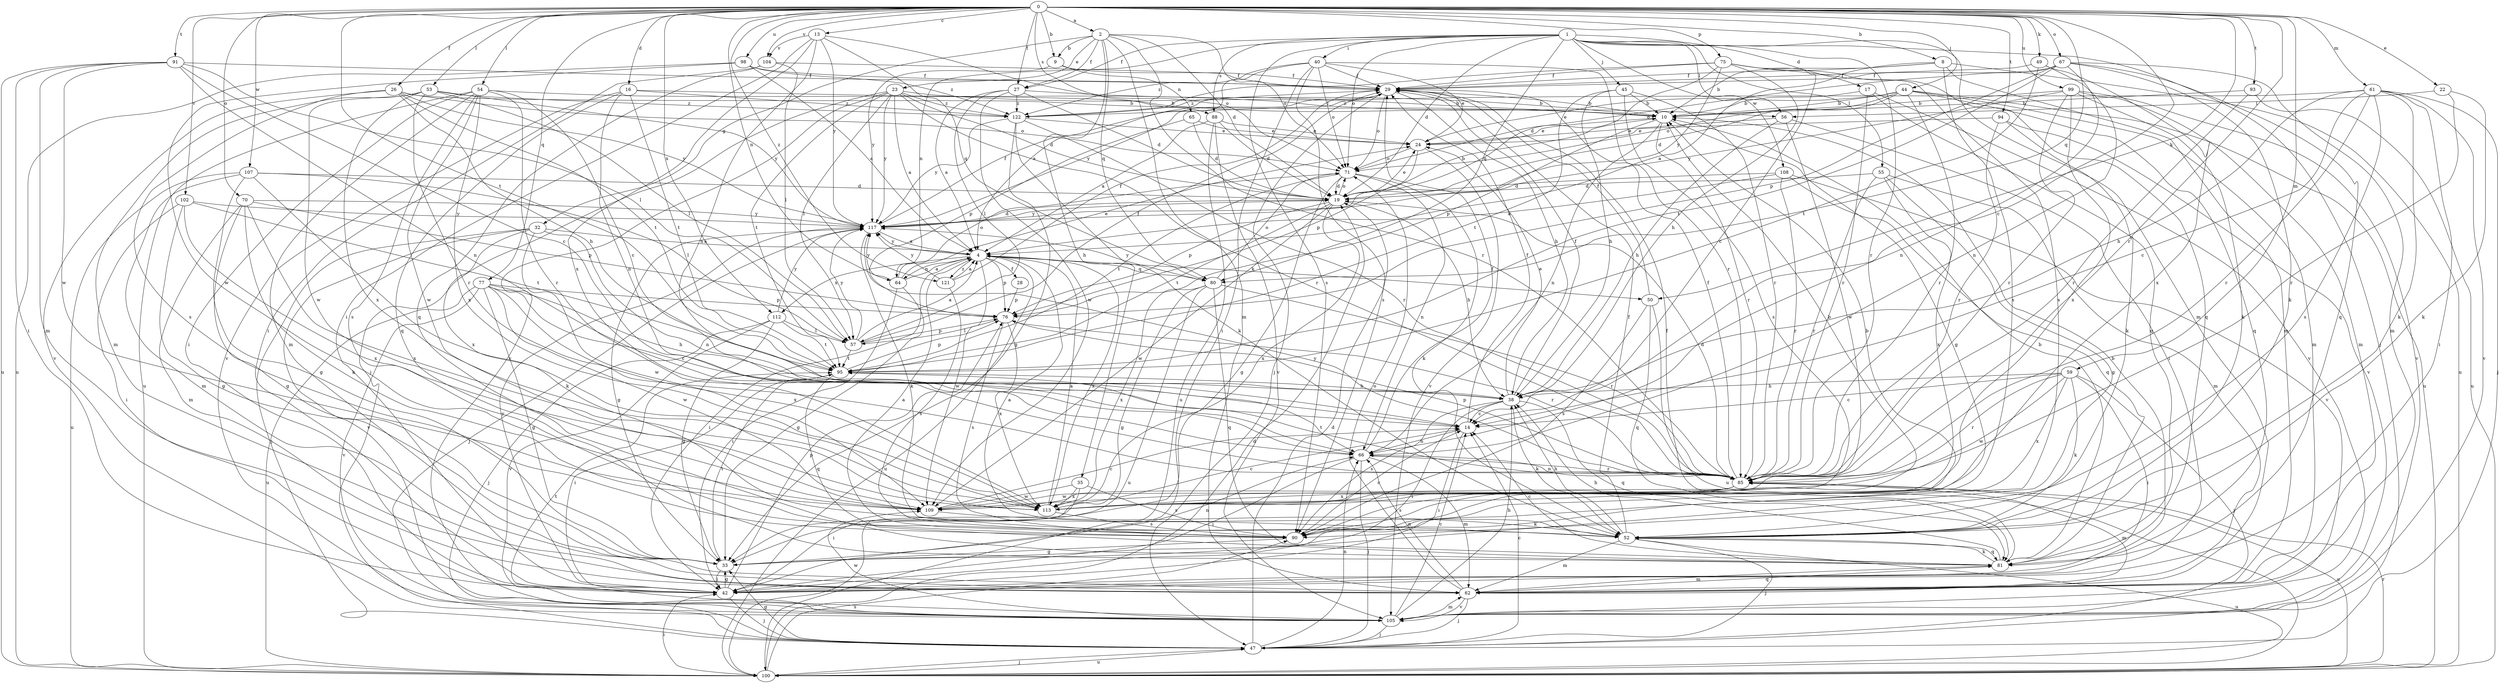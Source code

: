 strict digraph  {
0;
1;
2;
4;
8;
9;
10;
13;
14;
16;
17;
19;
22;
23;
24;
26;
27;
28;
29;
32;
33;
35;
38;
40;
42;
44;
45;
47;
49;
50;
52;
53;
54;
55;
56;
57;
59;
61;
62;
64;
65;
66;
67;
70;
71;
75;
76;
77;
80;
81;
85;
88;
90;
91;
93;
94;
95;
98;
99;
100;
102;
104;
105;
107;
108;
109;
112;
113;
117;
121;
122;
0 -> 2  [label=a];
0 -> 8  [label=b];
0 -> 9  [label=b];
0 -> 13  [label=c];
0 -> 14  [label=c];
0 -> 16  [label=d];
0 -> 22  [label=e];
0 -> 26  [label=f];
0 -> 27  [label=f];
0 -> 44  [label=j];
0 -> 49  [label=k];
0 -> 50  [label=k];
0 -> 53  [label=l];
0 -> 54  [label=l];
0 -> 59  [label=m];
0 -> 61  [label=m];
0 -> 64  [label=n];
0 -> 67  [label=o];
0 -> 70  [label=o];
0 -> 75  [label=p];
0 -> 77  [label=q];
0 -> 80  [label=q];
0 -> 85  [label=r];
0 -> 88  [label=s];
0 -> 91  [label=t];
0 -> 93  [label=t];
0 -> 94  [label=t];
0 -> 95  [label=t];
0 -> 98  [label=u];
0 -> 99  [label=u];
0 -> 102  [label=v];
0 -> 104  [label=v];
0 -> 107  [label=w];
0 -> 112  [label=x];
0 -> 121  [label=z];
1 -> 17  [label=d];
1 -> 19  [label=d];
1 -> 27  [label=f];
1 -> 40  [label=i];
1 -> 45  [label=j];
1 -> 47  [label=j];
1 -> 55  [label=l];
1 -> 56  [label=l];
1 -> 62  [label=m];
1 -> 64  [label=n];
1 -> 71  [label=o];
1 -> 80  [label=q];
1 -> 85  [label=r];
1 -> 88  [label=s];
1 -> 90  [label=s];
1 -> 108  [label=w];
2 -> 9  [label=b];
2 -> 19  [label=d];
2 -> 23  [label=e];
2 -> 27  [label=f];
2 -> 32  [label=g];
2 -> 35  [label=h];
2 -> 62  [label=m];
2 -> 71  [label=o];
2 -> 80  [label=q];
2 -> 85  [label=r];
4 -> 28  [label=f];
4 -> 42  [label=i];
4 -> 50  [label=k];
4 -> 64  [label=n];
4 -> 76  [label=p];
4 -> 80  [label=q];
4 -> 100  [label=u];
4 -> 109  [label=w];
4 -> 112  [label=x];
4 -> 113  [label=x];
4 -> 117  [label=y];
4 -> 121  [label=z];
8 -> 4  [label=a];
8 -> 10  [label=b];
8 -> 29  [label=f];
8 -> 62  [label=m];
8 -> 90  [label=s];
8 -> 100  [label=u];
9 -> 29  [label=f];
9 -> 65  [label=n];
9 -> 117  [label=y];
10 -> 24  [label=e];
10 -> 33  [label=g];
10 -> 66  [label=n];
10 -> 76  [label=p];
10 -> 85  [label=r];
13 -> 42  [label=i];
13 -> 66  [label=n];
13 -> 71  [label=o];
13 -> 80  [label=q];
13 -> 104  [label=v];
13 -> 113  [label=x];
13 -> 117  [label=y];
14 -> 29  [label=f];
14 -> 42  [label=i];
14 -> 66  [label=n];
16 -> 56  [label=l];
16 -> 66  [label=n];
16 -> 81  [label=q];
16 -> 95  [label=t];
16 -> 105  [label=v];
16 -> 122  [label=z];
17 -> 10  [label=b];
17 -> 81  [label=q];
17 -> 85  [label=r];
17 -> 105  [label=v];
19 -> 10  [label=b];
19 -> 24  [label=e];
19 -> 38  [label=h];
19 -> 71  [label=o];
19 -> 76  [label=p];
19 -> 95  [label=t];
19 -> 109  [label=w];
19 -> 113  [label=x];
19 -> 117  [label=y];
22 -> 52  [label=k];
22 -> 56  [label=l];
22 -> 85  [label=r];
23 -> 4  [label=a];
23 -> 10  [label=b];
23 -> 19  [label=d];
23 -> 47  [label=j];
23 -> 57  [label=l];
23 -> 85  [label=r];
23 -> 95  [label=t];
23 -> 105  [label=v];
23 -> 117  [label=y];
23 -> 122  [label=z];
24 -> 71  [label=o];
24 -> 76  [label=p];
24 -> 105  [label=v];
26 -> 10  [label=b];
26 -> 38  [label=h];
26 -> 71  [label=o];
26 -> 90  [label=s];
26 -> 95  [label=t];
26 -> 105  [label=v];
26 -> 117  [label=y];
27 -> 4  [label=a];
27 -> 10  [label=b];
27 -> 19  [label=d];
27 -> 57  [label=l];
27 -> 109  [label=w];
27 -> 122  [label=z];
28 -> 76  [label=p];
29 -> 10  [label=b];
29 -> 38  [label=h];
29 -> 47  [label=j];
29 -> 71  [label=o];
29 -> 117  [label=y];
29 -> 122  [label=z];
32 -> 4  [label=a];
32 -> 47  [label=j];
32 -> 52  [label=k];
32 -> 66  [label=n];
32 -> 105  [label=v];
32 -> 109  [label=w];
33 -> 42  [label=i];
33 -> 66  [label=n];
33 -> 95  [label=t];
35 -> 42  [label=i];
35 -> 90  [label=s];
35 -> 109  [label=w];
35 -> 113  [label=x];
38 -> 14  [label=c];
38 -> 24  [label=e];
38 -> 29  [label=f];
38 -> 42  [label=i];
38 -> 52  [label=k];
38 -> 81  [label=q];
38 -> 90  [label=s];
40 -> 4  [label=a];
40 -> 24  [label=e];
40 -> 29  [label=f];
40 -> 42  [label=i];
40 -> 71  [label=o];
40 -> 85  [label=r];
40 -> 90  [label=s];
40 -> 122  [label=z];
42 -> 10  [label=b];
42 -> 33  [label=g];
42 -> 47  [label=j];
42 -> 76  [label=p];
42 -> 117  [label=y];
44 -> 10  [label=b];
44 -> 19  [label=d];
44 -> 24  [label=e];
44 -> 62  [label=m];
44 -> 71  [label=o];
44 -> 81  [label=q];
44 -> 85  [label=r];
44 -> 100  [label=u];
45 -> 10  [label=b];
45 -> 38  [label=h];
45 -> 85  [label=r];
45 -> 90  [label=s];
45 -> 95  [label=t];
47 -> 14  [label=c];
47 -> 19  [label=d];
47 -> 33  [label=g];
47 -> 66  [label=n];
47 -> 100  [label=u];
49 -> 29  [label=f];
49 -> 66  [label=n];
49 -> 95  [label=t];
49 -> 113  [label=x];
50 -> 29  [label=f];
50 -> 81  [label=q];
50 -> 90  [label=s];
50 -> 100  [label=u];
52 -> 4  [label=a];
52 -> 29  [label=f];
52 -> 38  [label=h];
52 -> 47  [label=j];
52 -> 62  [label=m];
52 -> 81  [label=q];
52 -> 100  [label=u];
53 -> 57  [label=l];
53 -> 62  [label=m];
53 -> 85  [label=r];
53 -> 109  [label=w];
53 -> 113  [label=x];
53 -> 117  [label=y];
53 -> 122  [label=z];
54 -> 10  [label=b];
54 -> 14  [label=c];
54 -> 42  [label=i];
54 -> 62  [label=m];
54 -> 85  [label=r];
54 -> 90  [label=s];
54 -> 100  [label=u];
54 -> 109  [label=w];
54 -> 113  [label=x];
55 -> 19  [label=d];
55 -> 33  [label=g];
55 -> 62  [label=m];
55 -> 85  [label=r];
55 -> 113  [label=x];
56 -> 24  [label=e];
56 -> 38  [label=h];
56 -> 42  [label=i];
56 -> 109  [label=w];
57 -> 4  [label=a];
57 -> 29  [label=f];
57 -> 76  [label=p];
57 -> 95  [label=t];
57 -> 117  [label=y];
59 -> 14  [label=c];
59 -> 38  [label=h];
59 -> 42  [label=i];
59 -> 47  [label=j];
59 -> 52  [label=k];
59 -> 85  [label=r];
59 -> 109  [label=w];
59 -> 113  [label=x];
61 -> 14  [label=c];
61 -> 38  [label=h];
61 -> 42  [label=i];
61 -> 47  [label=j];
61 -> 52  [label=k];
61 -> 85  [label=r];
61 -> 90  [label=s];
61 -> 105  [label=v];
61 -> 122  [label=z];
62 -> 47  [label=j];
62 -> 66  [label=n];
62 -> 71  [label=o];
62 -> 81  [label=q];
62 -> 105  [label=v];
64 -> 4  [label=a];
64 -> 24  [label=e];
64 -> 33  [label=g];
64 -> 42  [label=i];
64 -> 71  [label=o];
64 -> 117  [label=y];
65 -> 19  [label=d];
65 -> 24  [label=e];
65 -> 76  [label=p];
66 -> 29  [label=f];
66 -> 42  [label=i];
66 -> 47  [label=j];
66 -> 62  [label=m];
66 -> 85  [label=r];
67 -> 29  [label=f];
67 -> 52  [label=k];
67 -> 62  [label=m];
67 -> 66  [label=n];
67 -> 71  [label=o];
67 -> 76  [label=p];
67 -> 81  [label=q];
67 -> 95  [label=t];
70 -> 33  [label=g];
70 -> 52  [label=k];
70 -> 62  [label=m];
70 -> 76  [label=p];
70 -> 113  [label=x];
70 -> 117  [label=y];
71 -> 19  [label=d];
71 -> 33  [label=g];
71 -> 52  [label=k];
71 -> 66  [label=n];
71 -> 95  [label=t];
75 -> 14  [label=c];
75 -> 19  [label=d];
75 -> 29  [label=f];
75 -> 38  [label=h];
75 -> 81  [label=q];
75 -> 90  [label=s];
75 -> 117  [label=y];
75 -> 122  [label=z];
76 -> 57  [label=l];
76 -> 85  [label=r];
76 -> 90  [label=s];
76 -> 113  [label=x];
77 -> 14  [label=c];
77 -> 33  [label=g];
77 -> 38  [label=h];
77 -> 76  [label=p];
77 -> 100  [label=u];
77 -> 105  [label=v];
77 -> 109  [label=w];
77 -> 113  [label=x];
80 -> 33  [label=g];
80 -> 71  [label=o];
80 -> 81  [label=q];
80 -> 85  [label=r];
80 -> 100  [label=u];
80 -> 113  [label=x];
80 -> 117  [label=y];
81 -> 10  [label=b];
81 -> 14  [label=c];
81 -> 29  [label=f];
81 -> 38  [label=h];
81 -> 52  [label=k];
81 -> 62  [label=m];
85 -> 19  [label=d];
85 -> 29  [label=f];
85 -> 62  [label=m];
85 -> 66  [label=n];
85 -> 76  [label=p];
85 -> 90  [label=s];
85 -> 95  [label=t];
85 -> 100  [label=u];
85 -> 109  [label=w];
85 -> 113  [label=x];
85 -> 117  [label=y];
88 -> 4  [label=a];
88 -> 19  [label=d];
88 -> 24  [label=e];
88 -> 100  [label=u];
88 -> 105  [label=v];
90 -> 4  [label=a];
90 -> 10  [label=b];
90 -> 14  [label=c];
90 -> 33  [label=g];
91 -> 14  [label=c];
91 -> 29  [label=f];
91 -> 42  [label=i];
91 -> 57  [label=l];
91 -> 62  [label=m];
91 -> 66  [label=n];
91 -> 100  [label=u];
91 -> 109  [label=w];
93 -> 10  [label=b];
93 -> 85  [label=r];
93 -> 100  [label=u];
94 -> 24  [label=e];
94 -> 52  [label=k];
94 -> 85  [label=r];
94 -> 105  [label=v];
95 -> 38  [label=h];
95 -> 42  [label=i];
95 -> 76  [label=p];
95 -> 81  [label=q];
98 -> 4  [label=a];
98 -> 29  [label=f];
98 -> 100  [label=u];
98 -> 109  [label=w];
98 -> 122  [label=z];
99 -> 10  [label=b];
99 -> 52  [label=k];
99 -> 62  [label=m];
99 -> 85  [label=r];
99 -> 105  [label=v];
99 -> 113  [label=x];
99 -> 117  [label=y];
100 -> 19  [label=d];
100 -> 42  [label=i];
100 -> 47  [label=j];
100 -> 85  [label=r];
100 -> 90  [label=s];
102 -> 33  [label=g];
102 -> 42  [label=i];
102 -> 95  [label=t];
102 -> 113  [label=x];
102 -> 117  [label=y];
104 -> 29  [label=f];
104 -> 42  [label=i];
104 -> 57  [label=l];
104 -> 81  [label=q];
105 -> 14  [label=c];
105 -> 38  [label=h];
105 -> 47  [label=j];
105 -> 62  [label=m];
105 -> 95  [label=t];
105 -> 109  [label=w];
107 -> 19  [label=d];
107 -> 33  [label=g];
107 -> 57  [label=l];
107 -> 62  [label=m];
107 -> 100  [label=u];
107 -> 113  [label=x];
108 -> 4  [label=a];
108 -> 19  [label=d];
108 -> 81  [label=q];
108 -> 85  [label=r];
108 -> 105  [label=v];
109 -> 14  [label=c];
109 -> 52  [label=k];
112 -> 33  [label=g];
112 -> 47  [label=j];
112 -> 57  [label=l];
112 -> 95  [label=t];
112 -> 105  [label=v];
112 -> 117  [label=y];
113 -> 4  [label=a];
113 -> 10  [label=b];
113 -> 14  [label=c];
113 -> 90  [label=s];
117 -> 4  [label=a];
117 -> 19  [label=d];
117 -> 29  [label=f];
117 -> 33  [label=g];
117 -> 47  [label=j];
117 -> 52  [label=k];
121 -> 4  [label=a];
121 -> 29  [label=f];
121 -> 90  [label=s];
121 -> 117  [label=y];
122 -> 24  [label=e];
122 -> 33  [label=g];
122 -> 52  [label=k];
122 -> 85  [label=r];
122 -> 117  [label=y];
}
